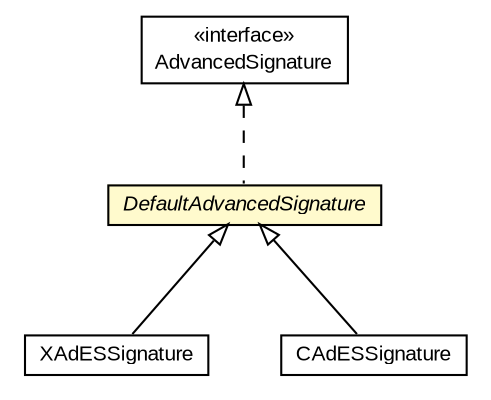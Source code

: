 #!/usr/local/bin/dot
#
# Class diagram 
# Generated by UMLGraph version R5_6-24-gf6e263 (http://www.umlgraph.org/)
#

digraph G {
	edge [fontname="arial",fontsize=10,labelfontname="arial",labelfontsize=10];
	node [fontname="arial",fontsize=10,shape=plaintext];
	nodesep=0.25;
	ranksep=0.5;
	// eu.europa.esig.dss.validation.DefaultAdvancedSignature
	c321381 [label=<<table title="eu.europa.esig.dss.validation.DefaultAdvancedSignature" border="0" cellborder="1" cellspacing="0" cellpadding="2" port="p" bgcolor="lemonChiffon" href="./DefaultAdvancedSignature.html">
		<tr><td><table border="0" cellspacing="0" cellpadding="1">
<tr><td align="center" balign="center"><font face="arial italic"> DefaultAdvancedSignature </font></td></tr>
		</table></td></tr>
		</table>>, URL="./DefaultAdvancedSignature.html", fontname="arial", fontcolor="black", fontsize=10.0];
	// eu.europa.esig.dss.validation.AdvancedSignature
	c321397 [label=<<table title="eu.europa.esig.dss.validation.AdvancedSignature" border="0" cellborder="1" cellspacing="0" cellpadding="2" port="p" href="./AdvancedSignature.html">
		<tr><td><table border="0" cellspacing="0" cellpadding="1">
<tr><td align="center" balign="center"> &#171;interface&#187; </td></tr>
<tr><td align="center" balign="center"> AdvancedSignature </td></tr>
		</table></td></tr>
		</table>>, URL="./AdvancedSignature.html", fontname="arial", fontcolor="black", fontsize=10.0];
	// eu.europa.esig.dss.xades.validation.XAdESSignature
	c321875 [label=<<table title="eu.europa.esig.dss.xades.validation.XAdESSignature" border="0" cellborder="1" cellspacing="0" cellpadding="2" port="p" href="../xades/validation/XAdESSignature.html">
		<tr><td><table border="0" cellspacing="0" cellpadding="1">
<tr><td align="center" balign="center"> XAdESSignature </td></tr>
		</table></td></tr>
		</table>>, URL="../xades/validation/XAdESSignature.html", fontname="arial", fontcolor="black", fontsize=10.0];
	// eu.europa.esig.dss.cades.validation.CAdESSignature
	c321903 [label=<<table title="eu.europa.esig.dss.cades.validation.CAdESSignature" border="0" cellborder="1" cellspacing="0" cellpadding="2" port="p" href="../cades/validation/CAdESSignature.html">
		<tr><td><table border="0" cellspacing="0" cellpadding="1">
<tr><td align="center" balign="center"> CAdESSignature </td></tr>
		</table></td></tr>
		</table>>, URL="../cades/validation/CAdESSignature.html", fontname="arial", fontcolor="black", fontsize=10.0];
	//eu.europa.esig.dss.validation.DefaultAdvancedSignature implements eu.europa.esig.dss.validation.AdvancedSignature
	c321397:p -> c321381:p [dir=back,arrowtail=empty,style=dashed];
	//eu.europa.esig.dss.xades.validation.XAdESSignature extends eu.europa.esig.dss.validation.DefaultAdvancedSignature
	c321381:p -> c321875:p [dir=back,arrowtail=empty];
	//eu.europa.esig.dss.cades.validation.CAdESSignature extends eu.europa.esig.dss.validation.DefaultAdvancedSignature
	c321381:p -> c321903:p [dir=back,arrowtail=empty];
}

